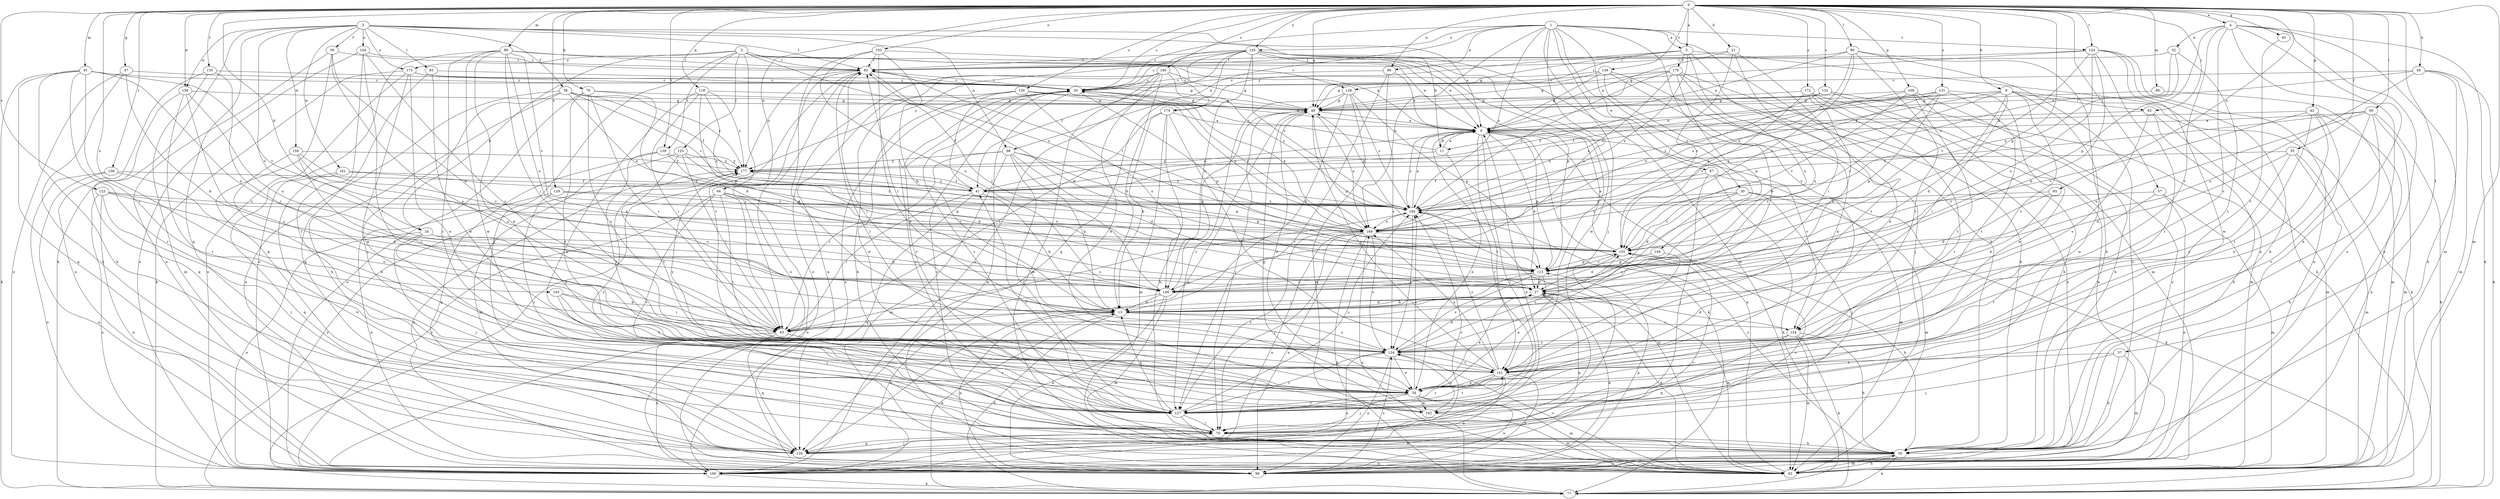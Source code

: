 strict digraph  {
0;
1;
2;
3;
4;
5;
6;
9;
11;
13;
20;
21;
24;
27;
30;
32;
34;
35;
37;
38;
39;
41;
42;
45;
47;
48;
49;
55;
57;
60;
62;
63;
67;
70;
76;
77;
80;
83;
85;
86;
89;
91;
92;
93;
94;
96;
98;
99;
103;
104;
106;
109;
113;
118;
120;
123;
124;
125;
126;
127;
129;
130;
131;
132;
134;
135;
136;
138;
139;
141;
143;
145;
148;
149;
154;
155;
158;
159;
161;
162;
169;
172;
173;
174;
176;
177;
180;
184;
0 -> 4  [label=a];
0 -> 5  [label=a];
0 -> 9  [label=b];
0 -> 20  [label=c];
0 -> 21  [label=d];
0 -> 24  [label=d];
0 -> 35  [label=f];
0 -> 37  [label=f];
0 -> 42  [label=g];
0 -> 45  [label=g];
0 -> 47  [label=g];
0 -> 48  [label=g];
0 -> 49  [label=h];
0 -> 57  [label=i];
0 -> 60  [label=i];
0 -> 62  [label=i];
0 -> 76  [label=k];
0 -> 80  [label=l];
0 -> 86  [label=m];
0 -> 89  [label=m];
0 -> 91  [label=m];
0 -> 92  [label=m];
0 -> 93  [label=n];
0 -> 94  [label=n];
0 -> 96  [label=n];
0 -> 103  [label=o];
0 -> 109  [label=p];
0 -> 113  [label=p];
0 -> 118  [label=q];
0 -> 123  [label=r];
0 -> 124  [label=r];
0 -> 129  [label=s];
0 -> 130  [label=s];
0 -> 131  [label=s];
0 -> 132  [label=s];
0 -> 135  [label=t];
0 -> 136  [label=t];
0 -> 138  [label=t];
0 -> 139  [label=t];
0 -> 143  [label=u];
0 -> 145  [label=u];
0 -> 158  [label=w];
0 -> 172  [label=y];
0 -> 180  [label=z];
1 -> 5  [label=a];
1 -> 20  [label=c];
1 -> 30  [label=e];
1 -> 55  [label=h];
1 -> 67  [label=j];
1 -> 70  [label=j];
1 -> 96  [label=n];
1 -> 98  [label=n];
1 -> 124  [label=r];
1 -> 145  [label=u];
1 -> 148  [label=u];
1 -> 149  [label=v];
1 -> 154  [label=v];
1 -> 169  [label=x];
1 -> 184  [label=z];
2 -> 6  [label=a];
2 -> 11  [label=b];
2 -> 38  [label=f];
2 -> 39  [label=f];
2 -> 77  [label=k];
2 -> 83  [label=l];
2 -> 85  [label=l];
2 -> 98  [label=n];
2 -> 104  [label=o];
2 -> 120  [label=q];
2 -> 148  [label=u];
2 -> 158  [label=w];
2 -> 159  [label=w];
2 -> 161  [label=w];
2 -> 173  [label=y];
3 -> 24  [label=d];
3 -> 70  [label=j];
3 -> 85  [label=l];
3 -> 125  [label=r];
3 -> 126  [label=r];
3 -> 139  [label=t];
3 -> 141  [label=t];
3 -> 169  [label=x];
3 -> 173  [label=y];
3 -> 174  [label=y];
4 -> 32  [label=e];
4 -> 55  [label=h];
4 -> 77  [label=k];
4 -> 92  [label=m];
4 -> 99  [label=n];
4 -> 106  [label=o];
4 -> 113  [label=p];
4 -> 134  [label=s];
4 -> 154  [label=v];
5 -> 34  [label=e];
5 -> 48  [label=g];
5 -> 77  [label=k];
5 -> 126  [label=r];
5 -> 148  [label=u];
5 -> 169  [label=x];
5 -> 174  [label=y];
5 -> 176  [label=y];
6 -> 11  [label=b];
6 -> 27  [label=d];
6 -> 70  [label=j];
6 -> 77  [label=k];
6 -> 113  [label=p];
6 -> 127  [label=r];
6 -> 141  [label=t];
6 -> 154  [label=v];
6 -> 184  [label=z];
9 -> 11  [label=b];
9 -> 27  [label=d];
9 -> 41  [label=f];
9 -> 62  [label=i];
9 -> 63  [label=i];
9 -> 77  [label=k];
9 -> 154  [label=v];
9 -> 162  [label=w];
9 -> 169  [label=x];
9 -> 184  [label=z];
11 -> 6  [label=a];
11 -> 20  [label=c];
11 -> 34  [label=e];
11 -> 177  [label=y];
13 -> 27  [label=d];
13 -> 63  [label=i];
13 -> 77  [label=k];
13 -> 85  [label=l];
13 -> 99  [label=n];
13 -> 134  [label=s];
13 -> 154  [label=v];
20 -> 48  [label=g];
20 -> 85  [label=l];
20 -> 92  [label=m];
20 -> 106  [label=o];
20 -> 113  [label=p];
20 -> 127  [label=r];
20 -> 169  [label=x];
21 -> 6  [label=a];
21 -> 63  [label=i];
21 -> 85  [label=l];
21 -> 141  [label=t];
21 -> 155  [label=v];
24 -> 27  [label=d];
24 -> 70  [label=j];
24 -> 106  [label=o];
24 -> 127  [label=r];
24 -> 155  [label=v];
27 -> 13  [label=b];
27 -> 34  [label=e];
27 -> 92  [label=m];
27 -> 120  [label=q];
30 -> 27  [label=d];
30 -> 70  [label=j];
30 -> 77  [label=k];
30 -> 92  [label=m];
30 -> 134  [label=s];
30 -> 155  [label=v];
30 -> 184  [label=z];
32 -> 85  [label=l];
32 -> 141  [label=t];
32 -> 169  [label=x];
32 -> 184  [label=z];
34 -> 70  [label=j];
34 -> 85  [label=l];
34 -> 92  [label=m];
34 -> 99  [label=n];
34 -> 127  [label=r];
34 -> 162  [label=w];
34 -> 184  [label=z];
35 -> 27  [label=d];
35 -> 55  [label=h];
35 -> 92  [label=m];
35 -> 134  [label=s];
35 -> 177  [label=y];
37 -> 55  [label=h];
37 -> 70  [label=j];
37 -> 92  [label=m];
37 -> 141  [label=t];
38 -> 34  [label=e];
38 -> 41  [label=f];
38 -> 48  [label=g];
38 -> 55  [label=h];
38 -> 99  [label=n];
38 -> 169  [label=x];
38 -> 177  [label=y];
38 -> 184  [label=z];
39 -> 13  [label=b];
39 -> 85  [label=l];
39 -> 99  [label=n];
39 -> 120  [label=q];
39 -> 134  [label=s];
41 -> 6  [label=a];
41 -> 13  [label=b];
41 -> 63  [label=i];
41 -> 120  [label=q];
41 -> 177  [label=y];
41 -> 184  [label=z];
42 -> 6  [label=a];
42 -> 34  [label=e];
42 -> 99  [label=n];
42 -> 127  [label=r];
42 -> 141  [label=t];
42 -> 155  [label=v];
45 -> 141  [label=t];
47 -> 13  [label=b];
47 -> 20  [label=c];
47 -> 106  [label=o];
47 -> 120  [label=q];
48 -> 6  [label=a];
48 -> 34  [label=e];
48 -> 70  [label=j];
48 -> 113  [label=p];
48 -> 120  [label=q];
48 -> 169  [label=x];
49 -> 6  [label=a];
49 -> 20  [label=c];
49 -> 55  [label=h];
49 -> 77  [label=k];
49 -> 92  [label=m];
49 -> 148  [label=u];
55 -> 20  [label=c];
55 -> 77  [label=k];
55 -> 92  [label=m];
55 -> 99  [label=n];
55 -> 106  [label=o];
55 -> 184  [label=z];
57 -> 92  [label=m];
57 -> 99  [label=n];
57 -> 127  [label=r];
57 -> 184  [label=z];
60 -> 6  [label=a];
60 -> 34  [label=e];
60 -> 77  [label=k];
60 -> 92  [label=m];
60 -> 127  [label=r];
60 -> 148  [label=u];
60 -> 184  [label=z];
62 -> 6  [label=a];
62 -> 55  [label=h];
62 -> 92  [label=m];
62 -> 134  [label=s];
63 -> 99  [label=n];
63 -> 120  [label=q];
63 -> 127  [label=r];
63 -> 184  [label=z];
67 -> 41  [label=f];
67 -> 70  [label=j];
67 -> 77  [label=k];
67 -> 92  [label=m];
70 -> 20  [label=c];
70 -> 55  [label=h];
70 -> 120  [label=q];
76 -> 27  [label=d];
76 -> 34  [label=e];
76 -> 48  [label=g];
76 -> 63  [label=i];
76 -> 106  [label=o];
76 -> 134  [label=s];
77 -> 13  [label=b];
77 -> 169  [label=x];
77 -> 177  [label=y];
80 -> 6  [label=a];
80 -> 55  [label=h];
80 -> 85  [label=l];
80 -> 106  [label=o];
80 -> 141  [label=t];
80 -> 155  [label=v];
80 -> 169  [label=x];
83 -> 20  [label=c];
83 -> 34  [label=e];
83 -> 120  [label=q];
85 -> 20  [label=c];
85 -> 27  [label=d];
85 -> 63  [label=i];
85 -> 77  [label=k];
85 -> 106  [label=o];
85 -> 177  [label=y];
86 -> 48  [label=g];
86 -> 92  [label=m];
89 -> 6  [label=a];
89 -> 34  [label=e];
89 -> 63  [label=i];
89 -> 85  [label=l];
89 -> 106  [label=o];
89 -> 127  [label=r];
89 -> 148  [label=u];
89 -> 155  [label=v];
89 -> 162  [label=w];
91 -> 20  [label=c];
91 -> 55  [label=h];
91 -> 63  [label=i];
91 -> 77  [label=k];
91 -> 120  [label=q];
91 -> 127  [label=r];
91 -> 148  [label=u];
91 -> 155  [label=v];
92 -> 6  [label=a];
92 -> 27  [label=d];
92 -> 55  [label=h];
92 -> 134  [label=s];
93 -> 13  [label=b];
93 -> 27  [label=d];
93 -> 184  [label=z];
94 -> 63  [label=i];
94 -> 99  [label=n];
94 -> 106  [label=o];
94 -> 127  [label=r];
94 -> 141  [label=t];
94 -> 155  [label=v];
94 -> 184  [label=z];
96 -> 6  [label=a];
96 -> 20  [label=c];
96 -> 127  [label=r];
96 -> 134  [label=s];
98 -> 13  [label=b];
98 -> 27  [label=d];
98 -> 63  [label=i];
98 -> 92  [label=m];
98 -> 113  [label=p];
98 -> 127  [label=r];
98 -> 177  [label=y];
98 -> 184  [label=z];
99 -> 27  [label=d];
99 -> 113  [label=p];
99 -> 134  [label=s];
103 -> 6  [label=a];
103 -> 13  [label=b];
103 -> 34  [label=e];
103 -> 85  [label=l];
103 -> 134  [label=s];
103 -> 148  [label=u];
104 -> 85  [label=l];
104 -> 106  [label=o];
104 -> 127  [label=r];
104 -> 134  [label=s];
104 -> 141  [label=t];
106 -> 77  [label=k];
106 -> 155  [label=v];
109 -> 48  [label=g];
109 -> 55  [label=h];
109 -> 106  [label=o];
109 -> 141  [label=t];
109 -> 155  [label=v];
109 -> 184  [label=z];
113 -> 27  [label=d];
113 -> 34  [label=e];
113 -> 63  [label=i];
113 -> 134  [label=s];
113 -> 148  [label=u];
113 -> 155  [label=v];
118 -> 48  [label=g];
118 -> 63  [label=i];
118 -> 113  [label=p];
118 -> 162  [label=w];
118 -> 169  [label=x];
118 -> 177  [label=y];
120 -> 6  [label=a];
120 -> 70  [label=j];
120 -> 155  [label=v];
120 -> 184  [label=z];
123 -> 27  [label=d];
123 -> 70  [label=j];
123 -> 99  [label=n];
123 -> 106  [label=o];
123 -> 169  [label=x];
123 -> 184  [label=z];
124 -> 13  [label=b];
124 -> 48  [label=g];
124 -> 55  [label=h];
124 -> 85  [label=l];
124 -> 99  [label=n];
124 -> 127  [label=r];
124 -> 148  [label=u];
124 -> 155  [label=v];
124 -> 162  [label=w];
125 -> 27  [label=d];
125 -> 63  [label=i];
125 -> 92  [label=m];
125 -> 141  [label=t];
125 -> 177  [label=y];
126 -> 13  [label=b];
126 -> 48  [label=g];
126 -> 92  [label=m];
126 -> 113  [label=p];
126 -> 127  [label=r];
126 -> 184  [label=z];
127 -> 13  [label=b];
127 -> 20  [label=c];
127 -> 41  [label=f];
127 -> 70  [label=j];
127 -> 92  [label=m];
127 -> 141  [label=t];
127 -> 184  [label=z];
129 -> 99  [label=n];
129 -> 127  [label=r];
129 -> 155  [label=v];
129 -> 184  [label=z];
130 -> 6  [label=a];
130 -> 41  [label=f];
130 -> 48  [label=g];
130 -> 55  [label=h];
130 -> 148  [label=u];
130 -> 162  [label=w];
130 -> 169  [label=x];
131 -> 34  [label=e];
131 -> 41  [label=f];
131 -> 48  [label=g];
131 -> 113  [label=p];
131 -> 141  [label=t];
131 -> 155  [label=v];
131 -> 169  [label=x];
132 -> 41  [label=f];
132 -> 48  [label=g];
132 -> 92  [label=m];
132 -> 99  [label=n];
132 -> 169  [label=x];
134 -> 27  [label=d];
134 -> 34  [label=e];
134 -> 85  [label=l];
134 -> 99  [label=n];
134 -> 106  [label=o];
134 -> 127  [label=r];
134 -> 141  [label=t];
134 -> 155  [label=v];
135 -> 20  [label=c];
135 -> 63  [label=i];
135 -> 92  [label=m];
135 -> 99  [label=n];
136 -> 6  [label=a];
136 -> 13  [label=b];
136 -> 20  [label=c];
136 -> 34  [label=e];
136 -> 48  [label=g];
136 -> 70  [label=j];
138 -> 41  [label=f];
138 -> 99  [label=n];
138 -> 106  [label=o];
138 -> 134  [label=s];
139 -> 113  [label=p];
139 -> 120  [label=q];
139 -> 141  [label=t];
139 -> 177  [label=y];
141 -> 34  [label=e];
141 -> 48  [label=g];
141 -> 99  [label=n];
141 -> 106  [label=o];
141 -> 127  [label=r];
141 -> 169  [label=x];
141 -> 177  [label=y];
141 -> 184  [label=z];
143 -> 13  [label=b];
143 -> 63  [label=i];
143 -> 70  [label=j];
143 -> 141  [label=t];
145 -> 6  [label=a];
145 -> 20  [label=c];
145 -> 41  [label=f];
145 -> 85  [label=l];
145 -> 92  [label=m];
145 -> 106  [label=o];
145 -> 113  [label=p];
145 -> 120  [label=q];
145 -> 141  [label=t];
145 -> 148  [label=u];
145 -> 162  [label=w];
145 -> 177  [label=y];
145 -> 184  [label=z];
148 -> 13  [label=b];
148 -> 48  [label=g];
148 -> 85  [label=l];
148 -> 92  [label=m];
148 -> 99  [label=n];
148 -> 106  [label=o];
149 -> 113  [label=p];
149 -> 141  [label=t];
154 -> 27  [label=d];
154 -> 55  [label=h];
154 -> 77  [label=k];
154 -> 92  [label=m];
154 -> 120  [label=q];
154 -> 134  [label=s];
155 -> 6  [label=a];
155 -> 27  [label=d];
155 -> 55  [label=h];
155 -> 113  [label=p];
158 -> 48  [label=g];
158 -> 120  [label=q];
158 -> 127  [label=r];
158 -> 134  [label=s];
158 -> 148  [label=u];
159 -> 34  [label=e];
159 -> 63  [label=i];
159 -> 148  [label=u];
159 -> 155  [label=v];
159 -> 177  [label=y];
161 -> 41  [label=f];
161 -> 55  [label=h];
161 -> 120  [label=q];
161 -> 184  [label=z];
162 -> 48  [label=g];
162 -> 92  [label=m];
162 -> 134  [label=s];
162 -> 177  [label=y];
169 -> 20  [label=c];
169 -> 70  [label=j];
169 -> 77  [label=k];
169 -> 85  [label=l];
169 -> 99  [label=n];
169 -> 106  [label=o];
169 -> 127  [label=r];
169 -> 134  [label=s];
169 -> 155  [label=v];
172 -> 13  [label=b];
172 -> 48  [label=g];
172 -> 55  [label=h];
172 -> 106  [label=o];
172 -> 127  [label=r];
172 -> 155  [label=v];
173 -> 20  [label=c];
173 -> 34  [label=e];
173 -> 48  [label=g];
173 -> 70  [label=j];
173 -> 77  [label=k];
173 -> 106  [label=o];
174 -> 6  [label=a];
174 -> 13  [label=b];
174 -> 55  [label=h];
174 -> 63  [label=i];
174 -> 92  [label=m];
174 -> 141  [label=t];
176 -> 20  [label=c];
176 -> 48  [label=g];
176 -> 55  [label=h];
176 -> 92  [label=m];
176 -> 113  [label=p];
176 -> 148  [label=u];
176 -> 169  [label=x];
176 -> 184  [label=z];
177 -> 41  [label=f];
177 -> 99  [label=n];
177 -> 113  [label=p];
180 -> 13  [label=b];
180 -> 20  [label=c];
180 -> 34  [label=e];
180 -> 48  [label=g];
180 -> 92  [label=m];
180 -> 99  [label=n];
180 -> 106  [label=o];
180 -> 184  [label=z];
184 -> 6  [label=a];
184 -> 48  [label=g];
184 -> 92  [label=m];
184 -> 134  [label=s];
184 -> 169  [label=x];
}
